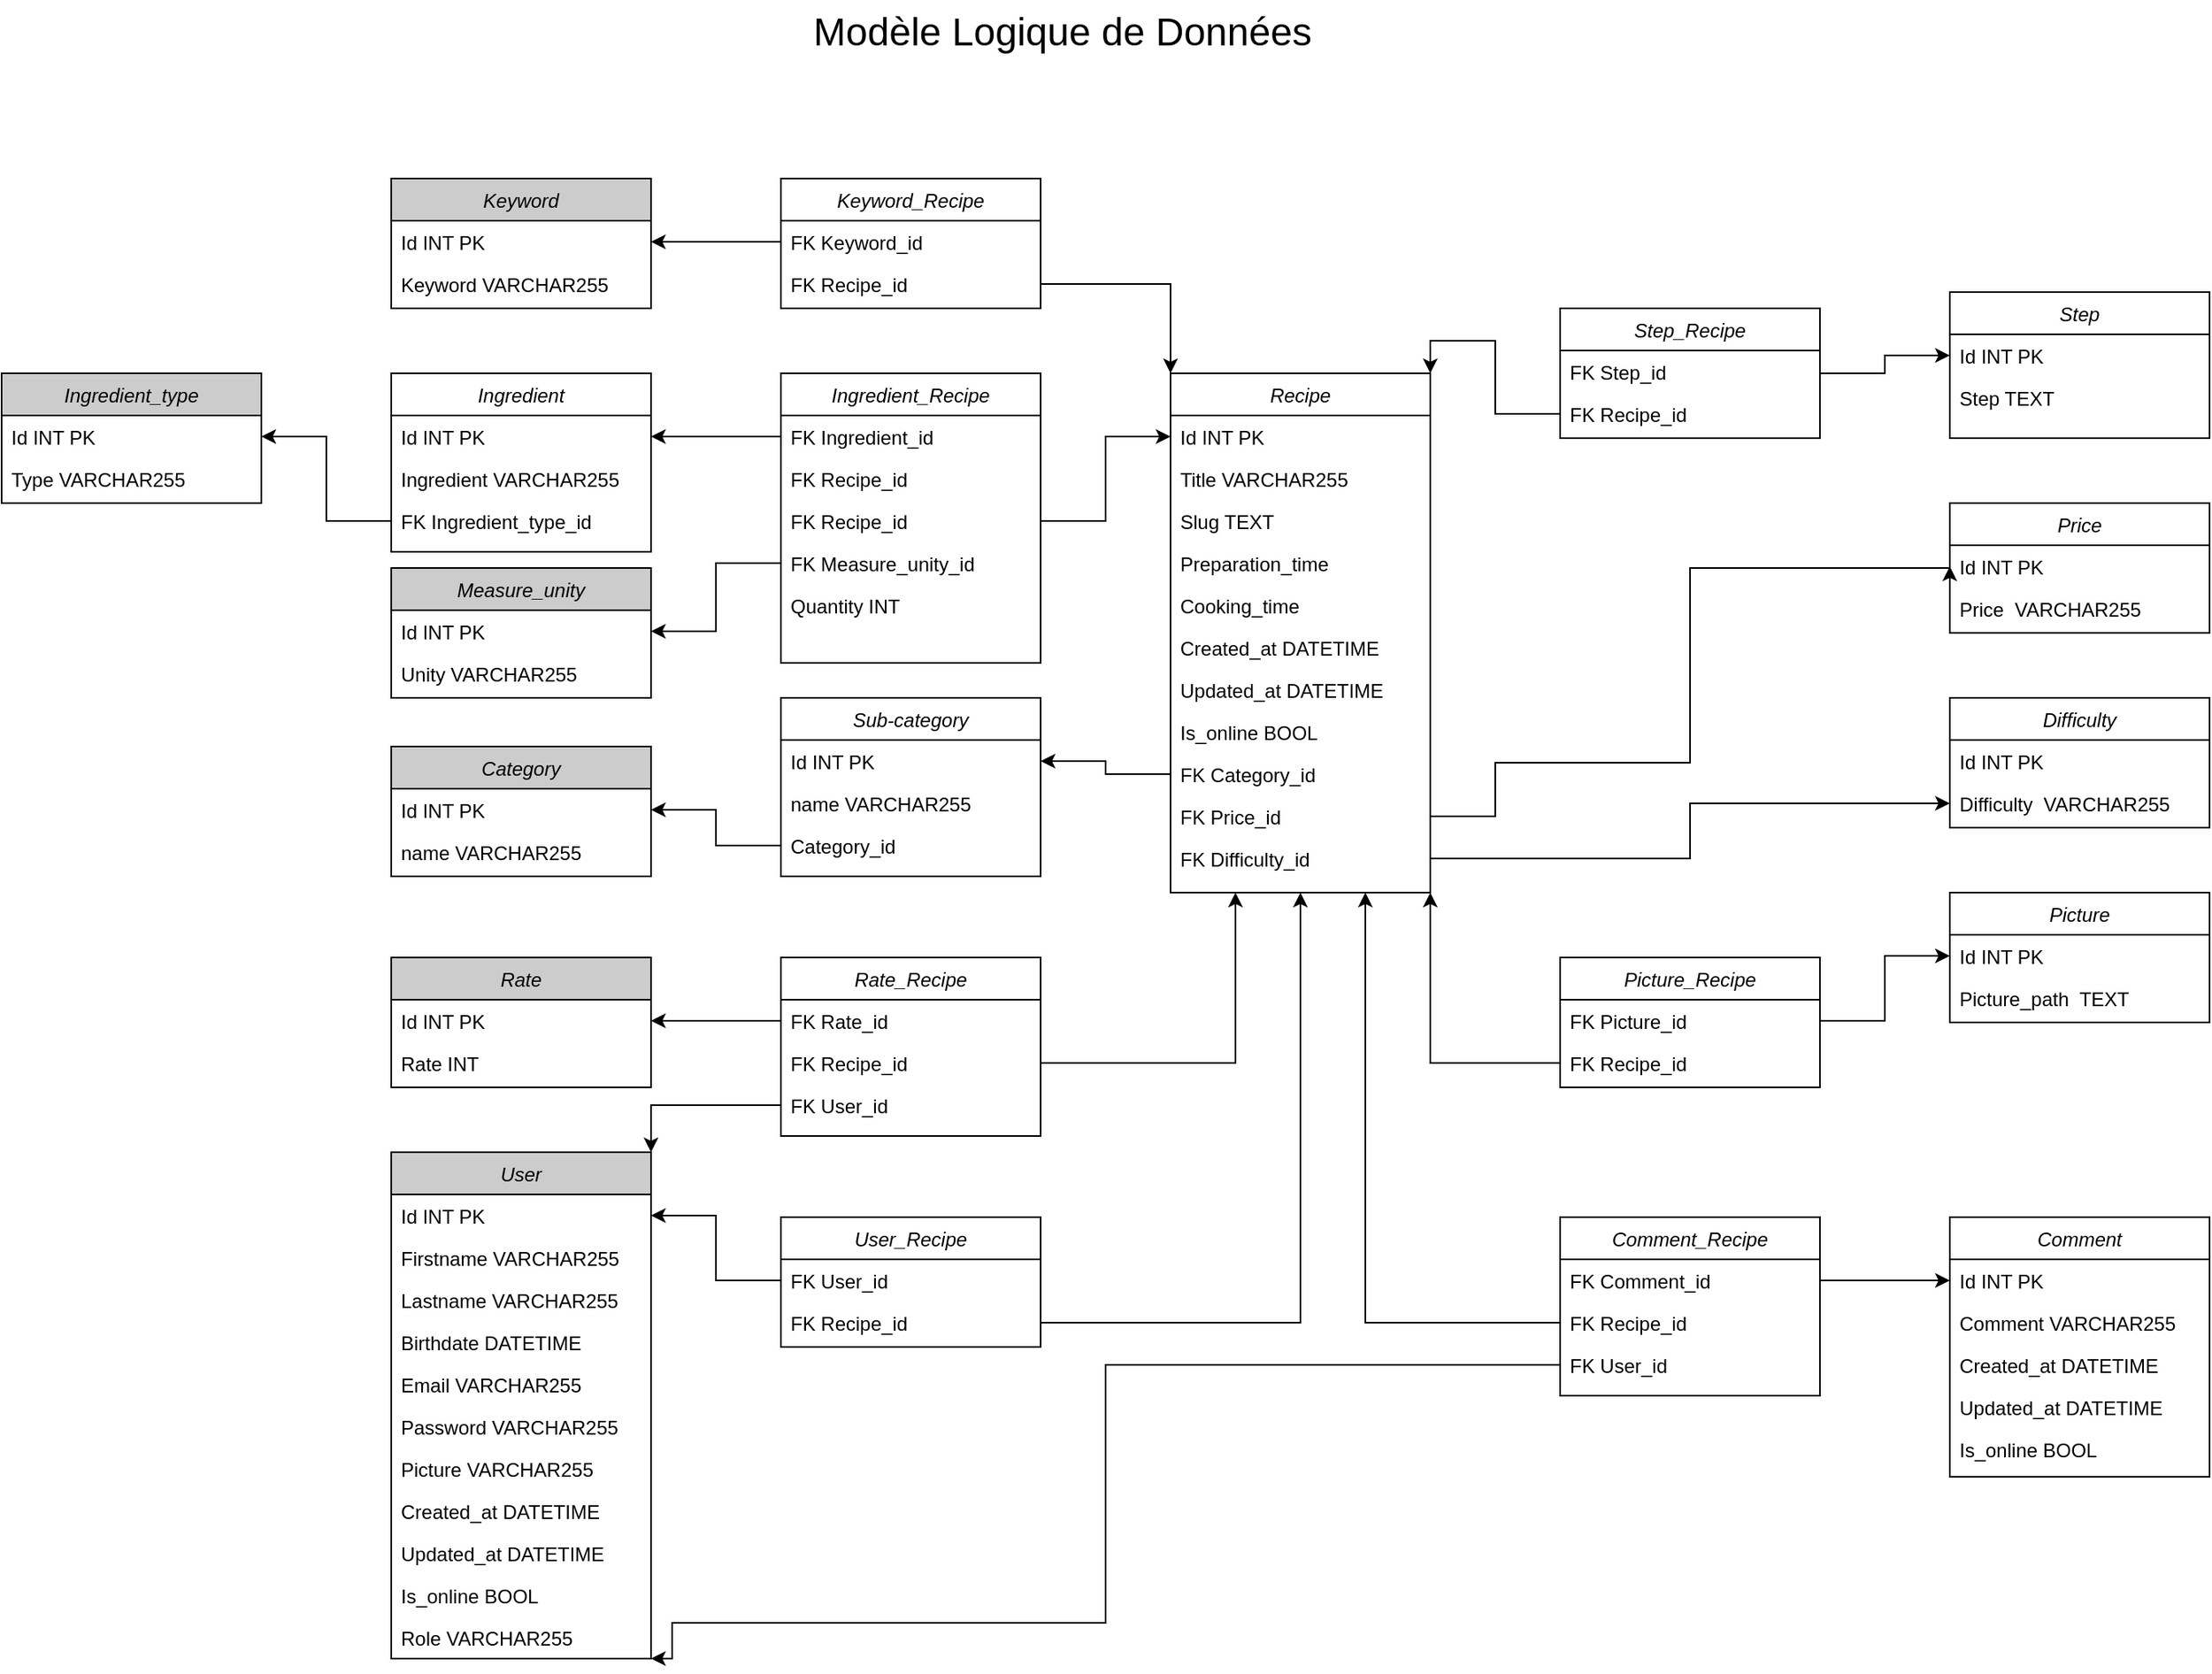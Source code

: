 <mxfile version="20.4.0" type="device"><diagram id="C5RBs43oDa-KdzZeNtuy" name="Page-1"><mxGraphModel dx="1422" dy="800" grid="1" gridSize="10" guides="1" tooltips="1" connect="1" arrows="1" fold="1" page="1" pageScale="1" pageWidth="1654" pageHeight="1169" math="0" shadow="0"><root><mxCell id="WIyWlLk6GJQsqaUBKTNV-0"/><mxCell id="WIyWlLk6GJQsqaUBKTNV-1" parent="WIyWlLk6GJQsqaUBKTNV-0"/><mxCell id="zkfFHV4jXpPFQw0GAbJ--0" value="Recipe" style="swimlane;fontStyle=2;align=center;verticalAlign=top;childLayout=stackLayout;horizontal=1;startSize=26;horizontalStack=0;resizeParent=1;resizeLast=0;collapsible=1;marginBottom=0;rounded=0;shadow=0;strokeWidth=1;" parent="WIyWlLk6GJQsqaUBKTNV-1" vertex="1"><mxGeometry x="867" y="260" width="160" height="320" as="geometry"><mxRectangle x="230" y="140" width="160" height="26" as="alternateBounds"/></mxGeometry></mxCell><mxCell id="zkfFHV4jXpPFQw0GAbJ--1" value="Id INT PK" style="text;align=left;verticalAlign=top;spacingLeft=4;spacingRight=4;overflow=hidden;rotatable=0;points=[[0,0.5],[1,0.5]];portConstraint=eastwest;" parent="zkfFHV4jXpPFQw0GAbJ--0" vertex="1"><mxGeometry y="26" width="160" height="26" as="geometry"/></mxCell><mxCell id="zkfFHV4jXpPFQw0GAbJ--2" value="Title VARCHAR255" style="text;align=left;verticalAlign=top;spacingLeft=4;spacingRight=4;overflow=hidden;rotatable=0;points=[[0,0.5],[1,0.5]];portConstraint=eastwest;rounded=0;shadow=0;html=0;" parent="zkfFHV4jXpPFQw0GAbJ--0" vertex="1"><mxGeometry y="52" width="160" height="26" as="geometry"/></mxCell><mxCell id="VMoItzBh297p-MbwALzk-0" value="Slug TEXT" style="text;align=left;verticalAlign=top;spacingLeft=4;spacingRight=4;overflow=hidden;rotatable=0;points=[[0,0.5],[1,0.5]];portConstraint=eastwest;rounded=0;shadow=0;html=0;" parent="zkfFHV4jXpPFQw0GAbJ--0" vertex="1"><mxGeometry y="78" width="160" height="26" as="geometry"/></mxCell><mxCell id="zkfFHV4jXpPFQw0GAbJ--3" value="Preparation_time" style="text;align=left;verticalAlign=top;spacingLeft=4;spacingRight=4;overflow=hidden;rotatable=0;points=[[0,0.5],[1,0.5]];portConstraint=eastwest;rounded=0;shadow=0;html=0;" parent="zkfFHV4jXpPFQw0GAbJ--0" vertex="1"><mxGeometry y="104" width="160" height="26" as="geometry"/></mxCell><mxCell id="2v7xpJXq7We-tKuu-vp9-10" value="Cooking_time&#10;" style="text;align=left;verticalAlign=top;spacingLeft=4;spacingRight=4;overflow=hidden;rotatable=0;points=[[0,0.5],[1,0.5]];portConstraint=eastwest;rounded=0;shadow=0;html=0;" parent="zkfFHV4jXpPFQw0GAbJ--0" vertex="1"><mxGeometry y="130" width="160" height="26" as="geometry"/></mxCell><mxCell id="zkfFHV4jXpPFQw0GAbJ--5" value="Created_at DATETIME" style="text;align=left;verticalAlign=top;spacingLeft=4;spacingRight=4;overflow=hidden;rotatable=0;points=[[0,0.5],[1,0.5]];portConstraint=eastwest;" parent="zkfFHV4jXpPFQw0GAbJ--0" vertex="1"><mxGeometry y="156" width="160" height="26" as="geometry"/></mxCell><mxCell id="K1oTixcRRgRi8YpfYjqn-0" value="Updated_at DATETIME" style="text;align=left;verticalAlign=top;spacingLeft=4;spacingRight=4;overflow=hidden;rotatable=0;points=[[0,0.5],[1,0.5]];portConstraint=eastwest;" parent="zkfFHV4jXpPFQw0GAbJ--0" vertex="1"><mxGeometry y="182" width="160" height="26" as="geometry"/></mxCell><mxCell id="K1oTixcRRgRi8YpfYjqn-1" value="Is_online BOOL" style="text;align=left;verticalAlign=top;spacingLeft=4;spacingRight=4;overflow=hidden;rotatable=0;points=[[0,0.5],[1,0.5]];portConstraint=eastwest;rounded=0;shadow=0;html=0;" parent="zkfFHV4jXpPFQw0GAbJ--0" vertex="1"><mxGeometry y="208" width="160" height="26" as="geometry"/></mxCell><mxCell id="K1oTixcRRgRi8YpfYjqn-5" value="FK Category_id" style="text;align=left;verticalAlign=top;spacingLeft=4;spacingRight=4;overflow=hidden;rotatable=0;points=[[0,0.5],[1,0.5]];portConstraint=eastwest;rounded=0;shadow=0;html=0;" parent="zkfFHV4jXpPFQw0GAbJ--0" vertex="1"><mxGeometry y="234" width="160" height="26" as="geometry"/></mxCell><mxCell id="K1oTixcRRgRi8YpfYjqn-4" value="FK Price_id" style="text;align=left;verticalAlign=top;spacingLeft=4;spacingRight=4;overflow=hidden;rotatable=0;points=[[0,0.5],[1,0.5]];portConstraint=eastwest;rounded=0;shadow=0;html=0;" parent="zkfFHV4jXpPFQw0GAbJ--0" vertex="1"><mxGeometry y="260" width="160" height="26" as="geometry"/></mxCell><mxCell id="VMoItzBh297p-MbwALzk-6" value="FK Difficulty_id" style="text;align=left;verticalAlign=top;spacingLeft=4;spacingRight=4;overflow=hidden;rotatable=0;points=[[0,0.5],[1,0.5]];portConstraint=eastwest;rounded=0;shadow=0;html=0;" parent="zkfFHV4jXpPFQw0GAbJ--0" vertex="1"><mxGeometry y="286" width="160" height="26" as="geometry"/></mxCell><mxCell id="K1oTixcRRgRi8YpfYjqn-6" value="Sub-category" style="swimlane;fontStyle=2;align=center;verticalAlign=top;childLayout=stackLayout;horizontal=1;startSize=26;horizontalStack=0;resizeParent=1;resizeLast=0;collapsible=1;marginBottom=0;rounded=0;shadow=0;strokeWidth=1;" parent="WIyWlLk6GJQsqaUBKTNV-1" vertex="1"><mxGeometry x="627" y="460" width="160" height="110" as="geometry"><mxRectangle x="230" y="140" width="160" height="26" as="alternateBounds"/></mxGeometry></mxCell><mxCell id="K1oTixcRRgRi8YpfYjqn-7" value="Id INT PK" style="text;align=left;verticalAlign=top;spacingLeft=4;spacingRight=4;overflow=hidden;rotatable=0;points=[[0,0.5],[1,0.5]];portConstraint=eastwest;" parent="K1oTixcRRgRi8YpfYjqn-6" vertex="1"><mxGeometry y="26" width="160" height="26" as="geometry"/></mxCell><mxCell id="K1oTixcRRgRi8YpfYjqn-8" value="name VARCHAR255" style="text;align=left;verticalAlign=top;spacingLeft=4;spacingRight=4;overflow=hidden;rotatable=0;points=[[0,0.5],[1,0.5]];portConstraint=eastwest;rounded=0;shadow=0;html=0;" parent="K1oTixcRRgRi8YpfYjqn-6" vertex="1"><mxGeometry y="52" width="160" height="26" as="geometry"/></mxCell><mxCell id="VMoItzBh297p-MbwALzk-8" value="Category_id" style="text;align=left;verticalAlign=top;spacingLeft=4;spacingRight=4;overflow=hidden;rotatable=0;points=[[0,0.5],[1,0.5]];portConstraint=eastwest;rounded=0;shadow=0;html=0;" parent="K1oTixcRRgRi8YpfYjqn-6" vertex="1"><mxGeometry y="78" width="160" height="26" as="geometry"/></mxCell><mxCell id="K1oTixcRRgRi8YpfYjqn-15" value="Step" style="swimlane;fontStyle=2;align=center;verticalAlign=top;childLayout=stackLayout;horizontal=1;startSize=26;horizontalStack=0;resizeParent=1;resizeLast=0;collapsible=1;marginBottom=0;rounded=0;shadow=0;strokeWidth=1;" parent="WIyWlLk6GJQsqaUBKTNV-1" vertex="1"><mxGeometry x="1347" y="210" width="160" height="90" as="geometry"><mxRectangle x="230" y="140" width="160" height="26" as="alternateBounds"/></mxGeometry></mxCell><mxCell id="K1oTixcRRgRi8YpfYjqn-16" value="Id INT PK" style="text;align=left;verticalAlign=top;spacingLeft=4;spacingRight=4;overflow=hidden;rotatable=0;points=[[0,0.5],[1,0.5]];portConstraint=eastwest;" parent="K1oTixcRRgRi8YpfYjqn-15" vertex="1"><mxGeometry y="26" width="160" height="26" as="geometry"/></mxCell><mxCell id="K1oTixcRRgRi8YpfYjqn-17" value="Step TEXT" style="text;align=left;verticalAlign=top;spacingLeft=4;spacingRight=4;overflow=hidden;rotatable=0;points=[[0,0.5],[1,0.5]];portConstraint=eastwest;rounded=0;shadow=0;html=0;" parent="K1oTixcRRgRi8YpfYjqn-15" vertex="1"><mxGeometry y="52" width="160" height="26" as="geometry"/></mxCell><mxCell id="K1oTixcRRgRi8YpfYjqn-20" value="Keyword" style="swimlane;fontStyle=2;align=center;verticalAlign=top;childLayout=stackLayout;horizontal=1;startSize=26;horizontalStack=0;resizeParent=1;resizeLast=0;collapsible=1;marginBottom=0;rounded=0;shadow=0;strokeWidth=1;fillColor=#CCCCCC;" parent="WIyWlLk6GJQsqaUBKTNV-1" vertex="1"><mxGeometry x="387" y="140" width="160" height="80" as="geometry"><mxRectangle x="230" y="140" width="160" height="26" as="alternateBounds"/></mxGeometry></mxCell><mxCell id="K1oTixcRRgRi8YpfYjqn-21" value="Id INT PK" style="text;align=left;verticalAlign=top;spacingLeft=4;spacingRight=4;overflow=hidden;rotatable=0;points=[[0,0.5],[1,0.5]];portConstraint=eastwest;" parent="K1oTixcRRgRi8YpfYjqn-20" vertex="1"><mxGeometry y="26" width="160" height="26" as="geometry"/></mxCell><mxCell id="K1oTixcRRgRi8YpfYjqn-22" value="Keyword VARCHAR255" style="text;align=left;verticalAlign=top;spacingLeft=4;spacingRight=4;overflow=hidden;rotatable=0;points=[[0,0.5],[1,0.5]];portConstraint=eastwest;rounded=0;shadow=0;html=0;" parent="K1oTixcRRgRi8YpfYjqn-20" vertex="1"><mxGeometry y="52" width="160" height="26" as="geometry"/></mxCell><mxCell id="K1oTixcRRgRi8YpfYjqn-25" value="Comment" style="swimlane;fontStyle=2;align=center;verticalAlign=top;childLayout=stackLayout;horizontal=1;startSize=26;horizontalStack=0;resizeParent=1;resizeLast=0;collapsible=1;marginBottom=0;rounded=0;shadow=0;strokeWidth=1;" parent="WIyWlLk6GJQsqaUBKTNV-1" vertex="1"><mxGeometry x="1347" y="780" width="160" height="160" as="geometry"><mxRectangle x="230" y="140" width="160" height="26" as="alternateBounds"/></mxGeometry></mxCell><mxCell id="K1oTixcRRgRi8YpfYjqn-26" value="Id INT PK" style="text;align=left;verticalAlign=top;spacingLeft=4;spacingRight=4;overflow=hidden;rotatable=0;points=[[0,0.5],[1,0.5]];portConstraint=eastwest;" parent="K1oTixcRRgRi8YpfYjqn-25" vertex="1"><mxGeometry y="26" width="160" height="26" as="geometry"/></mxCell><mxCell id="K1oTixcRRgRi8YpfYjqn-27" value="Comment VARCHAR255" style="text;align=left;verticalAlign=top;spacingLeft=4;spacingRight=4;overflow=hidden;rotatable=0;points=[[0,0.5],[1,0.5]];portConstraint=eastwest;rounded=0;shadow=0;html=0;" parent="K1oTixcRRgRi8YpfYjqn-25" vertex="1"><mxGeometry y="52" width="160" height="26" as="geometry"/></mxCell><mxCell id="K1oTixcRRgRi8YpfYjqn-28" value="Created_at DATETIME" style="text;align=left;verticalAlign=top;spacingLeft=4;spacingRight=4;overflow=hidden;rotatable=0;points=[[0,0.5],[1,0.5]];portConstraint=eastwest;" parent="K1oTixcRRgRi8YpfYjqn-25" vertex="1"><mxGeometry y="78" width="160" height="26" as="geometry"/></mxCell><mxCell id="K1oTixcRRgRi8YpfYjqn-29" value="Updated_at DATETIME" style="text;align=left;verticalAlign=top;spacingLeft=4;spacingRight=4;overflow=hidden;rotatable=0;points=[[0,0.5],[1,0.5]];portConstraint=eastwest;" parent="K1oTixcRRgRi8YpfYjqn-25" vertex="1"><mxGeometry y="104" width="160" height="26" as="geometry"/></mxCell><mxCell id="K1oTixcRRgRi8YpfYjqn-30" value="Is_online BOOL" style="text;align=left;verticalAlign=top;spacingLeft=4;spacingRight=4;overflow=hidden;rotatable=0;points=[[0,0.5],[1,0.5]];portConstraint=eastwest;" parent="K1oTixcRRgRi8YpfYjqn-25" vertex="1"><mxGeometry y="130" width="160" height="26" as="geometry"/></mxCell><mxCell id="on7SbUtGpIWwXK4uI-_y-0" value="User" style="swimlane;fontStyle=2;align=center;verticalAlign=top;childLayout=stackLayout;horizontal=1;startSize=26;horizontalStack=0;resizeParent=1;resizeLast=0;collapsible=1;marginBottom=0;rounded=0;shadow=0;strokeWidth=1;fillColor=#CCCCCC;" parent="WIyWlLk6GJQsqaUBKTNV-1" vertex="1"><mxGeometry x="387" y="740" width="160" height="312" as="geometry"><mxRectangle x="230" y="140" width="160" height="26" as="alternateBounds"/></mxGeometry></mxCell><mxCell id="on7SbUtGpIWwXK4uI-_y-1" value="Id INT PK" style="text;align=left;verticalAlign=top;spacingLeft=4;spacingRight=4;overflow=hidden;rotatable=0;points=[[0,0.5],[1,0.5]];portConstraint=eastwest;" parent="on7SbUtGpIWwXK4uI-_y-0" vertex="1"><mxGeometry y="26" width="160" height="26" as="geometry"/></mxCell><mxCell id="on7SbUtGpIWwXK4uI-_y-2" value="Firstname VARCHAR255" style="text;align=left;verticalAlign=top;spacingLeft=4;spacingRight=4;overflow=hidden;rotatable=0;points=[[0,0.5],[1,0.5]];portConstraint=eastwest;rounded=0;shadow=0;html=0;" parent="on7SbUtGpIWwXK4uI-_y-0" vertex="1"><mxGeometry y="52" width="160" height="26" as="geometry"/></mxCell><mxCell id="on7SbUtGpIWwXK4uI-_y-3" value="Lastname VARCHAR255" style="text;align=left;verticalAlign=top;spacingLeft=4;spacingRight=4;overflow=hidden;rotatable=0;points=[[0,0.5],[1,0.5]];portConstraint=eastwest;rounded=0;shadow=0;html=0;" parent="on7SbUtGpIWwXK4uI-_y-0" vertex="1"><mxGeometry y="78" width="160" height="26" as="geometry"/></mxCell><mxCell id="on7SbUtGpIWwXK4uI-_y-4" value="Birthdate DATETIME" style="text;align=left;verticalAlign=top;spacingLeft=4;spacingRight=4;overflow=hidden;rotatable=0;points=[[0,0.5],[1,0.5]];portConstraint=eastwest;" parent="on7SbUtGpIWwXK4uI-_y-0" vertex="1"><mxGeometry y="104" width="160" height="26" as="geometry"/></mxCell><mxCell id="on7SbUtGpIWwXK4uI-_y-5" value="Email VARCHAR255" style="text;align=left;verticalAlign=top;spacingLeft=4;spacingRight=4;overflow=hidden;rotatable=0;points=[[0,0.5],[1,0.5]];portConstraint=eastwest;" parent="on7SbUtGpIWwXK4uI-_y-0" vertex="1"><mxGeometry y="130" width="160" height="26" as="geometry"/></mxCell><mxCell id="on7SbUtGpIWwXK4uI-_y-6" value="Password VARCHAR255" style="text;align=left;verticalAlign=top;spacingLeft=4;spacingRight=4;overflow=hidden;rotatable=0;points=[[0,0.5],[1,0.5]];portConstraint=eastwest;rounded=0;shadow=0;html=0;" parent="on7SbUtGpIWwXK4uI-_y-0" vertex="1"><mxGeometry y="156" width="160" height="26" as="geometry"/></mxCell><mxCell id="okktyy1WLwd22ddlpjPb-0" value="Picture VARCHAR255" style="text;align=left;verticalAlign=top;spacingLeft=4;spacingRight=4;overflow=hidden;rotatable=0;points=[[0,0.5],[1,0.5]];portConstraint=eastwest;rounded=0;shadow=0;html=0;" vertex="1" parent="on7SbUtGpIWwXK4uI-_y-0"><mxGeometry y="182" width="160" height="26" as="geometry"/></mxCell><mxCell id="on7SbUtGpIWwXK4uI-_y-9" value="Created_at DATETIME" style="text;align=left;verticalAlign=top;spacingLeft=4;spacingRight=4;overflow=hidden;rotatable=0;points=[[0,0.5],[1,0.5]];portConstraint=eastwest;" parent="on7SbUtGpIWwXK4uI-_y-0" vertex="1"><mxGeometry y="208" width="160" height="26" as="geometry"/></mxCell><mxCell id="on7SbUtGpIWwXK4uI-_y-10" value="Updated_at DATETIME" style="text;align=left;verticalAlign=top;spacingLeft=4;spacingRight=4;overflow=hidden;rotatable=0;points=[[0,0.5],[1,0.5]];portConstraint=eastwest;" parent="on7SbUtGpIWwXK4uI-_y-0" vertex="1"><mxGeometry y="234" width="160" height="26" as="geometry"/></mxCell><mxCell id="on7SbUtGpIWwXK4uI-_y-7" value="Is_online BOOL" style="text;align=left;verticalAlign=top;spacingLeft=4;spacingRight=4;overflow=hidden;rotatable=0;points=[[0,0.5],[1,0.5]];portConstraint=eastwest;rounded=0;shadow=0;html=0;" parent="on7SbUtGpIWwXK4uI-_y-0" vertex="1"><mxGeometry y="260" width="160" height="26" as="geometry"/></mxCell><mxCell id="on7SbUtGpIWwXK4uI-_y-11" value="Role VARCHAR255" style="text;align=left;verticalAlign=top;spacingLeft=4;spacingRight=4;overflow=hidden;rotatable=0;points=[[0,0.5],[1,0.5]];portConstraint=eastwest;rounded=0;shadow=0;html=0;" parent="on7SbUtGpIWwXK4uI-_y-0" vertex="1"><mxGeometry y="286" width="160" height="26" as="geometry"/></mxCell><mxCell id="on7SbUtGpIWwXK4uI-_y-12" value="Price" style="swimlane;fontStyle=2;align=center;verticalAlign=top;childLayout=stackLayout;horizontal=1;startSize=26;horizontalStack=0;resizeParent=1;resizeLast=0;collapsible=1;marginBottom=0;rounded=0;shadow=0;strokeWidth=1;" parent="WIyWlLk6GJQsqaUBKTNV-1" vertex="1"><mxGeometry x="1347" y="340" width="160" height="80" as="geometry"><mxRectangle x="230" y="140" width="160" height="26" as="alternateBounds"/></mxGeometry></mxCell><mxCell id="on7SbUtGpIWwXK4uI-_y-13" value="Id INT PK" style="text;align=left;verticalAlign=top;spacingLeft=4;spacingRight=4;overflow=hidden;rotatable=0;points=[[0,0.5],[1,0.5]];portConstraint=eastwest;" parent="on7SbUtGpIWwXK4uI-_y-12" vertex="1"><mxGeometry y="26" width="160" height="26" as="geometry"/></mxCell><mxCell id="on7SbUtGpIWwXK4uI-_y-14" value="Price  VARCHAR255" style="text;align=left;verticalAlign=top;spacingLeft=4;spacingRight=4;overflow=hidden;rotatable=0;points=[[0,0.5],[1,0.5]];portConstraint=eastwest;rounded=0;shadow=0;html=0;" parent="on7SbUtGpIWwXK4uI-_y-12" vertex="1"><mxGeometry y="52" width="160" height="26" as="geometry"/></mxCell><mxCell id="on7SbUtGpIWwXK4uI-_y-18" value="Difficulty" style="swimlane;fontStyle=2;align=center;verticalAlign=top;childLayout=stackLayout;horizontal=1;startSize=26;horizontalStack=0;resizeParent=1;resizeLast=0;collapsible=1;marginBottom=0;rounded=0;shadow=0;strokeWidth=1;" parent="WIyWlLk6GJQsqaUBKTNV-1" vertex="1"><mxGeometry x="1347" y="460" width="160" height="80" as="geometry"><mxRectangle x="230" y="140" width="160" height="26" as="alternateBounds"/></mxGeometry></mxCell><mxCell id="on7SbUtGpIWwXK4uI-_y-19" value="Id INT PK" style="text;align=left;verticalAlign=top;spacingLeft=4;spacingRight=4;overflow=hidden;rotatable=0;points=[[0,0.5],[1,0.5]];portConstraint=eastwest;" parent="on7SbUtGpIWwXK4uI-_y-18" vertex="1"><mxGeometry y="26" width="160" height="26" as="geometry"/></mxCell><mxCell id="on7SbUtGpIWwXK4uI-_y-20" value="Difficulty  VARCHAR255" style="text;align=left;verticalAlign=top;spacingLeft=4;spacingRight=4;overflow=hidden;rotatable=0;points=[[0,0.5],[1,0.5]];portConstraint=eastwest;rounded=0;shadow=0;html=0;" parent="on7SbUtGpIWwXK4uI-_y-18" vertex="1"><mxGeometry y="52" width="160" height="26" as="geometry"/></mxCell><mxCell id="on7SbUtGpIWwXK4uI-_y-21" value="Ingredient" style="swimlane;fontStyle=2;align=center;verticalAlign=top;childLayout=stackLayout;horizontal=1;startSize=26;horizontalStack=0;resizeParent=1;resizeLast=0;collapsible=1;marginBottom=0;rounded=0;shadow=0;strokeWidth=1;" parent="WIyWlLk6GJQsqaUBKTNV-1" vertex="1"><mxGeometry x="387" y="260" width="160" height="110" as="geometry"><mxRectangle x="230" y="140" width="160" height="26" as="alternateBounds"/></mxGeometry></mxCell><mxCell id="on7SbUtGpIWwXK4uI-_y-22" value="Id INT PK" style="text;align=left;verticalAlign=top;spacingLeft=4;spacingRight=4;overflow=hidden;rotatable=0;points=[[0,0.5],[1,0.5]];portConstraint=eastwest;" parent="on7SbUtGpIWwXK4uI-_y-21" vertex="1"><mxGeometry y="26" width="160" height="26" as="geometry"/></mxCell><mxCell id="on7SbUtGpIWwXK4uI-_y-23" value="Ingredient VARCHAR255" style="text;align=left;verticalAlign=top;spacingLeft=4;spacingRight=4;overflow=hidden;rotatable=0;points=[[0,0.5],[1,0.5]];portConstraint=eastwest;rounded=0;shadow=0;html=0;" parent="on7SbUtGpIWwXK4uI-_y-21" vertex="1"><mxGeometry y="52" width="160" height="26" as="geometry"/></mxCell><mxCell id="2v7xpJXq7We-tKuu-vp9-7" value="FK Ingredient_type_id" style="text;align=left;verticalAlign=top;spacingLeft=4;spacingRight=4;overflow=hidden;rotatable=0;points=[[0,0.5],[1,0.5]];portConstraint=eastwest;rounded=0;shadow=0;html=0;" parent="on7SbUtGpIWwXK4uI-_y-21" vertex="1"><mxGeometry y="78" width="160" height="26" as="geometry"/></mxCell><mxCell id="on7SbUtGpIWwXK4uI-_y-24" value="Rate" style="swimlane;fontStyle=2;align=center;verticalAlign=top;childLayout=stackLayout;horizontal=1;startSize=26;horizontalStack=0;resizeParent=1;resizeLast=0;collapsible=1;marginBottom=0;rounded=0;shadow=0;strokeWidth=1;fillColor=#CCCCCC;" parent="WIyWlLk6GJQsqaUBKTNV-1" vertex="1"><mxGeometry x="387" y="620" width="160" height="80" as="geometry"><mxRectangle x="230" y="140" width="160" height="26" as="alternateBounds"/></mxGeometry></mxCell><mxCell id="on7SbUtGpIWwXK4uI-_y-25" value="Id INT PK" style="text;align=left;verticalAlign=top;spacingLeft=4;spacingRight=4;overflow=hidden;rotatable=0;points=[[0,0.5],[1,0.5]];portConstraint=eastwest;" parent="on7SbUtGpIWwXK4uI-_y-24" vertex="1"><mxGeometry y="26" width="160" height="26" as="geometry"/></mxCell><mxCell id="on7SbUtGpIWwXK4uI-_y-26" value="Rate INT" style="text;align=left;verticalAlign=top;spacingLeft=4;spacingRight=4;overflow=hidden;rotatable=0;points=[[0,0.5],[1,0.5]];portConstraint=eastwest;rounded=0;shadow=0;html=0;" parent="on7SbUtGpIWwXK4uI-_y-24" vertex="1"><mxGeometry y="52" width="160" height="26" as="geometry"/></mxCell><mxCell id="on7SbUtGpIWwXK4uI-_y-28" style="edgeStyle=orthogonalEdgeStyle;rounded=0;orthogonalLoop=1;jettySize=auto;html=1;exitX=1;exitY=0.5;exitDx=0;exitDy=0;" parent="WIyWlLk6GJQsqaUBKTNV-1" source="VMoItzBh297p-MbwALzk-6" target="on7SbUtGpIWwXK4uI-_y-20" edge="1"><mxGeometry relative="1" as="geometry"/></mxCell><mxCell id="on7SbUtGpIWwXK4uI-_y-29" style="edgeStyle=orthogonalEdgeStyle;rounded=0;orthogonalLoop=1;jettySize=auto;html=1;exitX=1;exitY=0.5;exitDx=0;exitDy=0;entryX=0;entryY=0.5;entryDx=0;entryDy=0;" parent="WIyWlLk6GJQsqaUBKTNV-1" source="K1oTixcRRgRi8YpfYjqn-4" target="on7SbUtGpIWwXK4uI-_y-13" edge="1"><mxGeometry relative="1" as="geometry"><mxPoint x="1057" y="460" as="sourcePoint"/><mxPoint x="1277" y="390" as="targetPoint"/><Array as="points"><mxPoint x="1067" y="533"/><mxPoint x="1067" y="500"/><mxPoint x="1187" y="500"/><mxPoint x="1187" y="380"/></Array></mxGeometry></mxCell><mxCell id="on7SbUtGpIWwXK4uI-_y-30" value="User_Recipe" style="swimlane;fontStyle=2;align=center;verticalAlign=top;childLayout=stackLayout;horizontal=1;startSize=26;horizontalStack=0;resizeParent=1;resizeLast=0;collapsible=1;marginBottom=0;rounded=0;shadow=0;strokeWidth=1;" parent="WIyWlLk6GJQsqaUBKTNV-1" vertex="1"><mxGeometry x="627" y="780" width="160" height="80" as="geometry"><mxRectangle x="230" y="140" width="160" height="26" as="alternateBounds"/></mxGeometry></mxCell><mxCell id="on7SbUtGpIWwXK4uI-_y-31" value="FK User_id" style="text;align=left;verticalAlign=top;spacingLeft=4;spacingRight=4;overflow=hidden;rotatable=0;points=[[0,0.5],[1,0.5]];portConstraint=eastwest;" parent="on7SbUtGpIWwXK4uI-_y-30" vertex="1"><mxGeometry y="26" width="160" height="26" as="geometry"/></mxCell><mxCell id="on7SbUtGpIWwXK4uI-_y-32" value="FK Recipe_id" style="text;align=left;verticalAlign=top;spacingLeft=4;spacingRight=4;overflow=hidden;rotatable=0;points=[[0,0.5],[1,0.5]];portConstraint=eastwest;rounded=0;shadow=0;html=0;" parent="on7SbUtGpIWwXK4uI-_y-30" vertex="1"><mxGeometry y="52" width="160" height="26" as="geometry"/></mxCell><mxCell id="on7SbUtGpIWwXK4uI-_y-35" value="Comment_Recipe" style="swimlane;fontStyle=2;align=center;verticalAlign=top;childLayout=stackLayout;horizontal=1;startSize=26;horizontalStack=0;resizeParent=1;resizeLast=0;collapsible=1;marginBottom=0;rounded=0;shadow=0;strokeWidth=1;" parent="WIyWlLk6GJQsqaUBKTNV-1" vertex="1"><mxGeometry x="1107" y="780" width="160" height="110" as="geometry"><mxRectangle x="230" y="140" width="160" height="26" as="alternateBounds"/></mxGeometry></mxCell><mxCell id="on7SbUtGpIWwXK4uI-_y-36" value="FK Comment_id" style="text;align=left;verticalAlign=top;spacingLeft=4;spacingRight=4;overflow=hidden;rotatable=0;points=[[0,0.5],[1,0.5]];portConstraint=eastwest;" parent="on7SbUtGpIWwXK4uI-_y-35" vertex="1"><mxGeometry y="26" width="160" height="26" as="geometry"/></mxCell><mxCell id="on7SbUtGpIWwXK4uI-_y-37" value="FK Recipe_id" style="text;align=left;verticalAlign=top;spacingLeft=4;spacingRight=4;overflow=hidden;rotatable=0;points=[[0,0.5],[1,0.5]];portConstraint=eastwest;rounded=0;shadow=0;html=0;" parent="on7SbUtGpIWwXK4uI-_y-35" vertex="1"><mxGeometry y="52" width="160" height="26" as="geometry"/></mxCell><mxCell id="VMoItzBh297p-MbwALzk-27" value="FK User_id" style="text;align=left;verticalAlign=top;spacingLeft=4;spacingRight=4;overflow=hidden;rotatable=0;points=[[0,0.5],[1,0.5]];portConstraint=eastwest;rounded=0;shadow=0;html=0;" parent="on7SbUtGpIWwXK4uI-_y-35" vertex="1"><mxGeometry y="78" width="160" height="26" as="geometry"/></mxCell><mxCell id="on7SbUtGpIWwXK4uI-_y-38" style="edgeStyle=orthogonalEdgeStyle;rounded=0;orthogonalLoop=1;jettySize=auto;html=1;exitX=1;exitY=0.5;exitDx=0;exitDy=0;entryX=0;entryY=0.5;entryDx=0;entryDy=0;" parent="WIyWlLk6GJQsqaUBKTNV-1" source="on7SbUtGpIWwXK4uI-_y-36" target="K1oTixcRRgRi8YpfYjqn-26" edge="1"><mxGeometry relative="1" as="geometry"/></mxCell><mxCell id="on7SbUtGpIWwXK4uI-_y-39" style="edgeStyle=orthogonalEdgeStyle;rounded=0;orthogonalLoop=1;jettySize=auto;html=1;exitX=0;exitY=0.5;exitDx=0;exitDy=0;entryX=0.75;entryY=1;entryDx=0;entryDy=0;" parent="WIyWlLk6GJQsqaUBKTNV-1" source="on7SbUtGpIWwXK4uI-_y-37" target="zkfFHV4jXpPFQw0GAbJ--0" edge="1"><mxGeometry relative="1" as="geometry"/></mxCell><mxCell id="on7SbUtGpIWwXK4uI-_y-40" value="Rate_Recipe" style="swimlane;fontStyle=2;align=center;verticalAlign=top;childLayout=stackLayout;horizontal=1;startSize=26;horizontalStack=0;resizeParent=1;resizeLast=0;collapsible=1;marginBottom=0;rounded=0;shadow=0;strokeWidth=1;" parent="WIyWlLk6GJQsqaUBKTNV-1" vertex="1"><mxGeometry x="627" y="620" width="160" height="110" as="geometry"><mxRectangle x="230" y="140" width="160" height="26" as="alternateBounds"/></mxGeometry></mxCell><mxCell id="on7SbUtGpIWwXK4uI-_y-41" value="FK Rate_id" style="text;align=left;verticalAlign=top;spacingLeft=4;spacingRight=4;overflow=hidden;rotatable=0;points=[[0,0.5],[1,0.5]];portConstraint=eastwest;" parent="on7SbUtGpIWwXK4uI-_y-40" vertex="1"><mxGeometry y="26" width="160" height="26" as="geometry"/></mxCell><mxCell id="on7SbUtGpIWwXK4uI-_y-42" value="FK Recipe_id" style="text;align=left;verticalAlign=top;spacingLeft=4;spacingRight=4;overflow=hidden;rotatable=0;points=[[0,0.5],[1,0.5]];portConstraint=eastwest;rounded=0;shadow=0;html=0;" parent="on7SbUtGpIWwXK4uI-_y-40" vertex="1"><mxGeometry y="52" width="160" height="26" as="geometry"/></mxCell><mxCell id="VMoItzBh297p-MbwALzk-12" value="FK User_id" style="text;align=left;verticalAlign=top;spacingLeft=4;spacingRight=4;overflow=hidden;rotatable=0;points=[[0,0.5],[1,0.5]];portConstraint=eastwest;rounded=0;shadow=0;html=0;" parent="on7SbUtGpIWwXK4uI-_y-40" vertex="1"><mxGeometry y="78" width="160" height="26" as="geometry"/></mxCell><mxCell id="on7SbUtGpIWwXK4uI-_y-45" style="edgeStyle=orthogonalEdgeStyle;rounded=0;orthogonalLoop=1;jettySize=auto;html=1;exitX=1;exitY=0.5;exitDx=0;exitDy=0;entryX=0.25;entryY=1;entryDx=0;entryDy=0;" parent="WIyWlLk6GJQsqaUBKTNV-1" source="on7SbUtGpIWwXK4uI-_y-42" target="zkfFHV4jXpPFQw0GAbJ--0" edge="1"><mxGeometry relative="1" as="geometry"/></mxCell><mxCell id="on7SbUtGpIWwXK4uI-_y-46" style="edgeStyle=orthogonalEdgeStyle;rounded=0;orthogonalLoop=1;jettySize=auto;html=1;exitX=0;exitY=0.5;exitDx=0;exitDy=0;entryX=1;entryY=0.5;entryDx=0;entryDy=0;" parent="WIyWlLk6GJQsqaUBKTNV-1" source="on7SbUtGpIWwXK4uI-_y-41" target="on7SbUtGpIWwXK4uI-_y-25" edge="1"><mxGeometry relative="1" as="geometry"/></mxCell><mxCell id="on7SbUtGpIWwXK4uI-_y-47" value="Ingredient_Recipe" style="swimlane;fontStyle=2;align=center;verticalAlign=top;childLayout=stackLayout;horizontal=1;startSize=26;horizontalStack=0;resizeParent=1;resizeLast=0;collapsible=1;marginBottom=0;rounded=0;shadow=0;strokeWidth=1;" parent="WIyWlLk6GJQsqaUBKTNV-1" vertex="1"><mxGeometry x="627" y="260" width="160" height="178.5" as="geometry"><mxRectangle x="230" y="140" width="160" height="26" as="alternateBounds"/></mxGeometry></mxCell><mxCell id="on7SbUtGpIWwXK4uI-_y-48" value="FK Ingredient_id" style="text;align=left;verticalAlign=top;spacingLeft=4;spacingRight=4;overflow=hidden;rotatable=0;points=[[0,0.5],[1,0.5]];portConstraint=eastwest;" parent="on7SbUtGpIWwXK4uI-_y-47" vertex="1"><mxGeometry y="26" width="160" height="26" as="geometry"/></mxCell><mxCell id="2v7xpJXq7We-tKuu-vp9-3" value="FK Recipe_id" style="text;align=left;verticalAlign=top;spacingLeft=4;spacingRight=4;overflow=hidden;rotatable=0;points=[[0,0.5],[1,0.5]];portConstraint=eastwest;rounded=0;shadow=0;html=0;" parent="on7SbUtGpIWwXK4uI-_y-47" vertex="1"><mxGeometry y="52" width="160" height="26" as="geometry"/></mxCell><mxCell id="on7SbUtGpIWwXK4uI-_y-49" value="FK Recipe_id" style="text;align=left;verticalAlign=top;spacingLeft=4;spacingRight=4;overflow=hidden;rotatable=0;points=[[0,0.5],[1,0.5]];portConstraint=eastwest;rounded=0;shadow=0;html=0;" parent="on7SbUtGpIWwXK4uI-_y-47" vertex="1"><mxGeometry y="78" width="160" height="26" as="geometry"/></mxCell><mxCell id="on7SbUtGpIWwXK4uI-_y-54" value="FK Measure_unity_id" style="text;align=left;verticalAlign=top;spacingLeft=4;spacingRight=4;overflow=hidden;rotatable=0;points=[[0,0.5],[1,0.5]];portConstraint=eastwest;rounded=0;shadow=0;html=0;" parent="on7SbUtGpIWwXK4uI-_y-47" vertex="1"><mxGeometry y="104" width="160" height="26" as="geometry"/></mxCell><mxCell id="on7SbUtGpIWwXK4uI-_y-53" value="Quantity INT" style="text;align=left;verticalAlign=top;spacingLeft=4;spacingRight=4;overflow=hidden;rotatable=0;points=[[0,0.5],[1,0.5]];portConstraint=eastwest;rounded=0;shadow=0;html=0;" parent="on7SbUtGpIWwXK4uI-_y-47" vertex="1"><mxGeometry y="130" width="160" height="26" as="geometry"/></mxCell><mxCell id="on7SbUtGpIWwXK4uI-_y-55" value="Measure_unity" style="swimlane;fontStyle=2;align=center;verticalAlign=top;childLayout=stackLayout;horizontal=1;startSize=26;horizontalStack=0;resizeParent=1;resizeLast=0;collapsible=1;marginBottom=0;rounded=0;shadow=0;strokeWidth=1;fillColor=#CCCCCC;" parent="WIyWlLk6GJQsqaUBKTNV-1" vertex="1"><mxGeometry x="387" y="380" width="160" height="80" as="geometry"><mxRectangle x="230" y="140" width="160" height="26" as="alternateBounds"/></mxGeometry></mxCell><mxCell id="on7SbUtGpIWwXK4uI-_y-56" value="Id INT PK" style="text;align=left;verticalAlign=top;spacingLeft=4;spacingRight=4;overflow=hidden;rotatable=0;points=[[0,0.5],[1,0.5]];portConstraint=eastwest;" parent="on7SbUtGpIWwXK4uI-_y-55" vertex="1"><mxGeometry y="26" width="160" height="26" as="geometry"/></mxCell><mxCell id="on7SbUtGpIWwXK4uI-_y-57" value="Unity VARCHAR255" style="text;align=left;verticalAlign=top;spacingLeft=4;spacingRight=4;overflow=hidden;rotatable=0;points=[[0,0.5],[1,0.5]];portConstraint=eastwest;rounded=0;shadow=0;html=0;" parent="on7SbUtGpIWwXK4uI-_y-55" vertex="1"><mxGeometry y="52" width="160" height="26" as="geometry"/></mxCell><mxCell id="on7SbUtGpIWwXK4uI-_y-58" style="edgeStyle=orthogonalEdgeStyle;rounded=0;orthogonalLoop=1;jettySize=auto;html=1;entryX=1;entryY=0.5;entryDx=0;entryDy=0;" parent="WIyWlLk6GJQsqaUBKTNV-1" source="on7SbUtGpIWwXK4uI-_y-48" target="on7SbUtGpIWwXK4uI-_y-22" edge="1"><mxGeometry relative="1" as="geometry"/></mxCell><mxCell id="on7SbUtGpIWwXK4uI-_y-59" style="edgeStyle=orthogonalEdgeStyle;rounded=0;orthogonalLoop=1;jettySize=auto;html=1;entryX=1;entryY=0.5;entryDx=0;entryDy=0;" parent="WIyWlLk6GJQsqaUBKTNV-1" source="on7SbUtGpIWwXK4uI-_y-54" target="on7SbUtGpIWwXK4uI-_y-56" edge="1"><mxGeometry relative="1" as="geometry"/></mxCell><mxCell id="on7SbUtGpIWwXK4uI-_y-60" value="Keyword_Recipe" style="swimlane;fontStyle=2;align=center;verticalAlign=top;childLayout=stackLayout;horizontal=1;startSize=26;horizontalStack=0;resizeParent=1;resizeLast=0;collapsible=1;marginBottom=0;rounded=0;shadow=0;strokeWidth=1;" parent="WIyWlLk6GJQsqaUBKTNV-1" vertex="1"><mxGeometry x="627" y="140" width="160" height="80" as="geometry"><mxRectangle x="230" y="140" width="160" height="26" as="alternateBounds"/></mxGeometry></mxCell><mxCell id="on7SbUtGpIWwXK4uI-_y-61" value="FK Keyword_id" style="text;align=left;verticalAlign=top;spacingLeft=4;spacingRight=4;overflow=hidden;rotatable=0;points=[[0,0.5],[1,0.5]];portConstraint=eastwest;" parent="on7SbUtGpIWwXK4uI-_y-60" vertex="1"><mxGeometry y="26" width="160" height="26" as="geometry"/></mxCell><mxCell id="on7SbUtGpIWwXK4uI-_y-62" value="FK Recipe_id" style="text;align=left;verticalAlign=top;spacingLeft=4;spacingRight=4;overflow=hidden;rotatable=0;points=[[0,0.5],[1,0.5]];portConstraint=eastwest;rounded=0;shadow=0;html=0;" parent="on7SbUtGpIWwXK4uI-_y-60" vertex="1"><mxGeometry y="52" width="160" height="26" as="geometry"/></mxCell><mxCell id="on7SbUtGpIWwXK4uI-_y-63" style="edgeStyle=orthogonalEdgeStyle;rounded=0;orthogonalLoop=1;jettySize=auto;html=1;entryX=1;entryY=0.5;entryDx=0;entryDy=0;" parent="WIyWlLk6GJQsqaUBKTNV-1" source="on7SbUtGpIWwXK4uI-_y-61" target="K1oTixcRRgRi8YpfYjqn-21" edge="1"><mxGeometry relative="1" as="geometry"/></mxCell><mxCell id="on7SbUtGpIWwXK4uI-_y-64" style="edgeStyle=orthogonalEdgeStyle;rounded=0;orthogonalLoop=1;jettySize=auto;html=1;entryX=0;entryY=0;entryDx=0;entryDy=0;" parent="WIyWlLk6GJQsqaUBKTNV-1" source="on7SbUtGpIWwXK4uI-_y-62" target="zkfFHV4jXpPFQw0GAbJ--0" edge="1"><mxGeometry relative="1" as="geometry"/></mxCell><mxCell id="2v7xpJXq7We-tKuu-vp9-0" style="edgeStyle=orthogonalEdgeStyle;rounded=0;orthogonalLoop=1;jettySize=auto;html=1;entryX=1;entryY=0.5;entryDx=0;entryDy=0;" parent="WIyWlLk6GJQsqaUBKTNV-1" source="on7SbUtGpIWwXK4uI-_y-31" target="on7SbUtGpIWwXK4uI-_y-1" edge="1"><mxGeometry relative="1" as="geometry"/></mxCell><mxCell id="2v7xpJXq7We-tKuu-vp9-2" style="edgeStyle=orthogonalEdgeStyle;rounded=0;orthogonalLoop=1;jettySize=auto;html=1;entryX=0;entryY=0.5;entryDx=0;entryDy=0;" parent="WIyWlLk6GJQsqaUBKTNV-1" source="on7SbUtGpIWwXK4uI-_y-49" target="zkfFHV4jXpPFQw0GAbJ--1" edge="1"><mxGeometry relative="1" as="geometry"/></mxCell><mxCell id="2v7xpJXq7We-tKuu-vp9-4" value="Ingredient_type" style="swimlane;fontStyle=2;align=center;verticalAlign=top;childLayout=stackLayout;horizontal=1;startSize=26;horizontalStack=0;resizeParent=1;resizeLast=0;collapsible=1;marginBottom=0;rounded=0;shadow=0;strokeWidth=1;fillColor=#CCCCCC;" parent="WIyWlLk6GJQsqaUBKTNV-1" vertex="1"><mxGeometry x="147" y="260" width="160" height="80" as="geometry"><mxRectangle x="230" y="140" width="160" height="26" as="alternateBounds"/></mxGeometry></mxCell><mxCell id="2v7xpJXq7We-tKuu-vp9-5" value="Id INT PK" style="text;align=left;verticalAlign=top;spacingLeft=4;spacingRight=4;overflow=hidden;rotatable=0;points=[[0,0.5],[1,0.5]];portConstraint=eastwest;" parent="2v7xpJXq7We-tKuu-vp9-4" vertex="1"><mxGeometry y="26" width="160" height="26" as="geometry"/></mxCell><mxCell id="2v7xpJXq7We-tKuu-vp9-6" value="Type VARCHAR255" style="text;align=left;verticalAlign=top;spacingLeft=4;spacingRight=4;overflow=hidden;rotatable=0;points=[[0,0.5],[1,0.5]];portConstraint=eastwest;rounded=0;shadow=0;html=0;" parent="2v7xpJXq7We-tKuu-vp9-4" vertex="1"><mxGeometry y="52" width="160" height="26" as="geometry"/></mxCell><mxCell id="2v7xpJXq7We-tKuu-vp9-8" style="edgeStyle=orthogonalEdgeStyle;rounded=0;orthogonalLoop=1;jettySize=auto;html=1;entryX=1;entryY=0.5;entryDx=0;entryDy=0;" parent="WIyWlLk6GJQsqaUBKTNV-1" source="2v7xpJXq7We-tKuu-vp9-7" target="2v7xpJXq7We-tKuu-vp9-5" edge="1"><mxGeometry relative="1" as="geometry"/></mxCell><mxCell id="2v7xpJXq7We-tKuu-vp9-9" style="edgeStyle=orthogonalEdgeStyle;rounded=0;orthogonalLoop=1;jettySize=auto;html=1;entryX=0.5;entryY=1;entryDx=0;entryDy=0;" parent="WIyWlLk6GJQsqaUBKTNV-1" source="on7SbUtGpIWwXK4uI-_y-32" target="zkfFHV4jXpPFQw0GAbJ--0" edge="1"><mxGeometry relative="1" as="geometry"/></mxCell><mxCell id="VMoItzBh297p-MbwALzk-4" style="edgeStyle=orthogonalEdgeStyle;rounded=0;orthogonalLoop=1;jettySize=auto;html=1;entryX=0;entryY=0.5;entryDx=0;entryDy=0;" parent="WIyWlLk6GJQsqaUBKTNV-1" source="VMoItzBh297p-MbwALzk-1" target="K1oTixcRRgRi8YpfYjqn-16" edge="1"><mxGeometry relative="1" as="geometry"/></mxCell><mxCell id="VMoItzBh297p-MbwALzk-1" value="Step_Recipe" style="swimlane;fontStyle=2;align=center;verticalAlign=top;childLayout=stackLayout;horizontal=1;startSize=26;horizontalStack=0;resizeParent=1;resizeLast=0;collapsible=1;marginBottom=0;rounded=0;shadow=0;strokeWidth=1;" parent="WIyWlLk6GJQsqaUBKTNV-1" vertex="1"><mxGeometry x="1107" y="220" width="160" height="80" as="geometry"><mxRectangle x="230" y="140" width="160" height="26" as="alternateBounds"/></mxGeometry></mxCell><mxCell id="VMoItzBh297p-MbwALzk-2" value="FK Step_id" style="text;align=left;verticalAlign=top;spacingLeft=4;spacingRight=4;overflow=hidden;rotatable=0;points=[[0,0.5],[1,0.5]];portConstraint=eastwest;" parent="VMoItzBh297p-MbwALzk-1" vertex="1"><mxGeometry y="26" width="160" height="26" as="geometry"/></mxCell><mxCell id="VMoItzBh297p-MbwALzk-3" value="FK Recipe_id" style="text;align=left;verticalAlign=top;spacingLeft=4;spacingRight=4;overflow=hidden;rotatable=0;points=[[0,0.5],[1,0.5]];portConstraint=eastwest;rounded=0;shadow=0;html=0;" parent="VMoItzBh297p-MbwALzk-1" vertex="1"><mxGeometry y="52" width="160" height="26" as="geometry"/></mxCell><mxCell id="VMoItzBh297p-MbwALzk-5" style="edgeStyle=orthogonalEdgeStyle;rounded=0;orthogonalLoop=1;jettySize=auto;html=1;entryX=1;entryY=0;entryDx=0;entryDy=0;" parent="WIyWlLk6GJQsqaUBKTNV-1" source="VMoItzBh297p-MbwALzk-3" target="zkfFHV4jXpPFQw0GAbJ--0" edge="1"><mxGeometry relative="1" as="geometry"/></mxCell><mxCell id="VMoItzBh297p-MbwALzk-7" style="edgeStyle=orthogonalEdgeStyle;rounded=0;orthogonalLoop=1;jettySize=auto;html=1;entryX=1;entryY=0.5;entryDx=0;entryDy=0;" parent="WIyWlLk6GJQsqaUBKTNV-1" source="K1oTixcRRgRi8YpfYjqn-5" target="K1oTixcRRgRi8YpfYjqn-7" edge="1"><mxGeometry relative="1" as="geometry"/></mxCell><mxCell id="VMoItzBh297p-MbwALzk-9" value="Category" style="swimlane;fontStyle=2;align=center;verticalAlign=top;childLayout=stackLayout;horizontal=1;startSize=26;horizontalStack=0;resizeParent=1;resizeLast=0;collapsible=1;marginBottom=0;rounded=0;shadow=0;strokeWidth=1;fillColor=#CCCCCC;" parent="WIyWlLk6GJQsqaUBKTNV-1" vertex="1"><mxGeometry x="387" y="490" width="160" height="80" as="geometry"><mxRectangle x="230" y="140" width="160" height="26" as="alternateBounds"/></mxGeometry></mxCell><mxCell id="VMoItzBh297p-MbwALzk-10" value="Id INT PK" style="text;align=left;verticalAlign=top;spacingLeft=4;spacingRight=4;overflow=hidden;rotatable=0;points=[[0,0.5],[1,0.5]];portConstraint=eastwest;" parent="VMoItzBh297p-MbwALzk-9" vertex="1"><mxGeometry y="26" width="160" height="26" as="geometry"/></mxCell><mxCell id="VMoItzBh297p-MbwALzk-11" value="name VARCHAR255" style="text;align=left;verticalAlign=top;spacingLeft=4;spacingRight=4;overflow=hidden;rotatable=0;points=[[0,0.5],[1,0.5]];portConstraint=eastwest;rounded=0;shadow=0;html=0;" parent="VMoItzBh297p-MbwALzk-9" vertex="1"><mxGeometry y="52" width="160" height="26" as="geometry"/></mxCell><mxCell id="VMoItzBh297p-MbwALzk-14" style="edgeStyle=orthogonalEdgeStyle;rounded=0;orthogonalLoop=1;jettySize=auto;html=1;entryX=1;entryY=0;entryDx=0;entryDy=0;" parent="WIyWlLk6GJQsqaUBKTNV-1" source="VMoItzBh297p-MbwALzk-12" target="on7SbUtGpIWwXK4uI-_y-0" edge="1"><mxGeometry relative="1" as="geometry"/></mxCell><mxCell id="VMoItzBh297p-MbwALzk-15" style="edgeStyle=orthogonalEdgeStyle;rounded=0;orthogonalLoop=1;jettySize=auto;html=1;entryX=1;entryY=0.5;entryDx=0;entryDy=0;" parent="WIyWlLk6GJQsqaUBKTNV-1" source="VMoItzBh297p-MbwALzk-8" target="VMoItzBh297p-MbwALzk-10" edge="1"><mxGeometry relative="1" as="geometry"/></mxCell><mxCell id="VMoItzBh297p-MbwALzk-16" value="Picture_Recipe" style="swimlane;fontStyle=2;align=center;verticalAlign=top;childLayout=stackLayout;horizontal=1;startSize=26;horizontalStack=0;resizeParent=1;resizeLast=0;collapsible=1;marginBottom=0;rounded=0;shadow=0;strokeWidth=1;" parent="WIyWlLk6GJQsqaUBKTNV-1" vertex="1"><mxGeometry x="1107" y="620" width="160" height="80" as="geometry"><mxRectangle x="230" y="140" width="160" height="26" as="alternateBounds"/></mxGeometry></mxCell><mxCell id="VMoItzBh297p-MbwALzk-17" value="FK Picture_id" style="text;align=left;verticalAlign=top;spacingLeft=4;spacingRight=4;overflow=hidden;rotatable=0;points=[[0,0.5],[1,0.5]];portConstraint=eastwest;" parent="VMoItzBh297p-MbwALzk-16" vertex="1"><mxGeometry y="26" width="160" height="26" as="geometry"/></mxCell><mxCell id="VMoItzBh297p-MbwALzk-18" value="FK Recipe_id" style="text;align=left;verticalAlign=top;spacingLeft=4;spacingRight=4;overflow=hidden;rotatable=0;points=[[0,0.5],[1,0.5]];portConstraint=eastwest;rounded=0;shadow=0;html=0;" parent="VMoItzBh297p-MbwALzk-16" vertex="1"><mxGeometry y="52" width="160" height="26" as="geometry"/></mxCell><mxCell id="VMoItzBh297p-MbwALzk-19" value="Picture" style="swimlane;fontStyle=2;align=center;verticalAlign=top;childLayout=stackLayout;horizontal=1;startSize=26;horizontalStack=0;resizeParent=1;resizeLast=0;collapsible=1;marginBottom=0;rounded=0;shadow=0;strokeWidth=1;" parent="WIyWlLk6GJQsqaUBKTNV-1" vertex="1"><mxGeometry x="1347" y="580" width="160" height="80" as="geometry"><mxRectangle x="230" y="140" width="160" height="26" as="alternateBounds"/></mxGeometry></mxCell><mxCell id="VMoItzBh297p-MbwALzk-20" value="Id INT PK" style="text;align=left;verticalAlign=top;spacingLeft=4;spacingRight=4;overflow=hidden;rotatable=0;points=[[0,0.5],[1,0.5]];portConstraint=eastwest;" parent="VMoItzBh297p-MbwALzk-19" vertex="1"><mxGeometry y="26" width="160" height="26" as="geometry"/></mxCell><mxCell id="VMoItzBh297p-MbwALzk-21" value="Picture_path  TEXT" style="text;align=left;verticalAlign=top;spacingLeft=4;spacingRight=4;overflow=hidden;rotatable=0;points=[[0,0.5],[1,0.5]];portConstraint=eastwest;rounded=0;shadow=0;html=0;" parent="VMoItzBh297p-MbwALzk-19" vertex="1"><mxGeometry y="52" width="160" height="26" as="geometry"/></mxCell><mxCell id="VMoItzBh297p-MbwALzk-25" style="edgeStyle=orthogonalEdgeStyle;rounded=0;orthogonalLoop=1;jettySize=auto;html=1;entryX=1;entryY=1;entryDx=0;entryDy=0;" parent="WIyWlLk6GJQsqaUBKTNV-1" source="VMoItzBh297p-MbwALzk-18" target="zkfFHV4jXpPFQw0GAbJ--0" edge="1"><mxGeometry relative="1" as="geometry"/></mxCell><mxCell id="VMoItzBh297p-MbwALzk-26" style="edgeStyle=orthogonalEdgeStyle;rounded=0;orthogonalLoop=1;jettySize=auto;html=1;entryX=0;entryY=0.5;entryDx=0;entryDy=0;" parent="WIyWlLk6GJQsqaUBKTNV-1" source="VMoItzBh297p-MbwALzk-17" target="VMoItzBh297p-MbwALzk-20" edge="1"><mxGeometry relative="1" as="geometry"/></mxCell><mxCell id="VMoItzBh297p-MbwALzk-28" style="edgeStyle=orthogonalEdgeStyle;rounded=0;orthogonalLoop=1;jettySize=auto;html=1;entryX=1;entryY=1;entryDx=0;entryDy=0;" parent="WIyWlLk6GJQsqaUBKTNV-1" source="VMoItzBh297p-MbwALzk-27" target="on7SbUtGpIWwXK4uI-_y-0" edge="1"><mxGeometry relative="1" as="geometry"><Array as="points"><mxPoint x="827" y="871"/><mxPoint x="827" y="1030"/><mxPoint x="560" y="1030"/><mxPoint x="560" y="1052"/></Array></mxGeometry></mxCell><mxCell id="VMoItzBh297p-MbwALzk-30" value="&lt;font style=&quot;font-size: 24px;&quot;&gt;Modèle Logique de Données&lt;/font&gt;" style="text;html=1;align=center;verticalAlign=middle;resizable=0;points=[];autosize=1;strokeColor=none;fillColor=none;" parent="WIyWlLk6GJQsqaUBKTNV-1" vertex="1"><mxGeometry x="635" y="30" width="330" height="40" as="geometry"/></mxCell></root></mxGraphModel></diagram></mxfile>